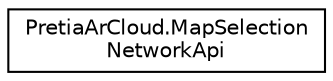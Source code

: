 digraph "Graphical Class Hierarchy"
{
 // LATEX_PDF_SIZE
  edge [fontname="Helvetica",fontsize="10",labelfontname="Helvetica",labelfontsize="10"];
  node [fontname="Helvetica",fontsize="10",shape=record];
  rankdir="LR";
  Node0 [label="PretiaArCloud.MapSelection\lNetworkApi",height=0.2,width=0.4,color="black", fillcolor="white", style="filled",URL="$classPretiaArCloud_1_1MapSelectionNetworkApi.html",tooltip=" "];
}
